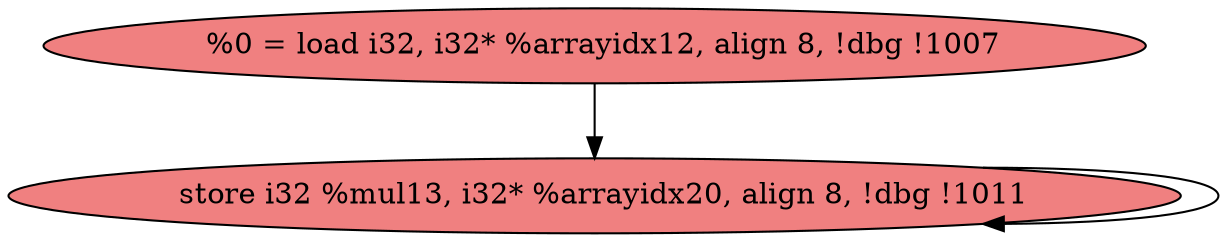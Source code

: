 
digraph G {


node1 [fillcolor=lightcoral,label="  %0 = load i32, i32* %arrayidx12, align 8, !dbg !1007",shape=ellipse,style=filled ]
node0 [fillcolor=lightcoral,label="  store i32 %mul13, i32* %arrayidx20, align 8, !dbg !1011",shape=ellipse,style=filled ]

node1->node0 [ ]
node0->node0 [ ]


}
